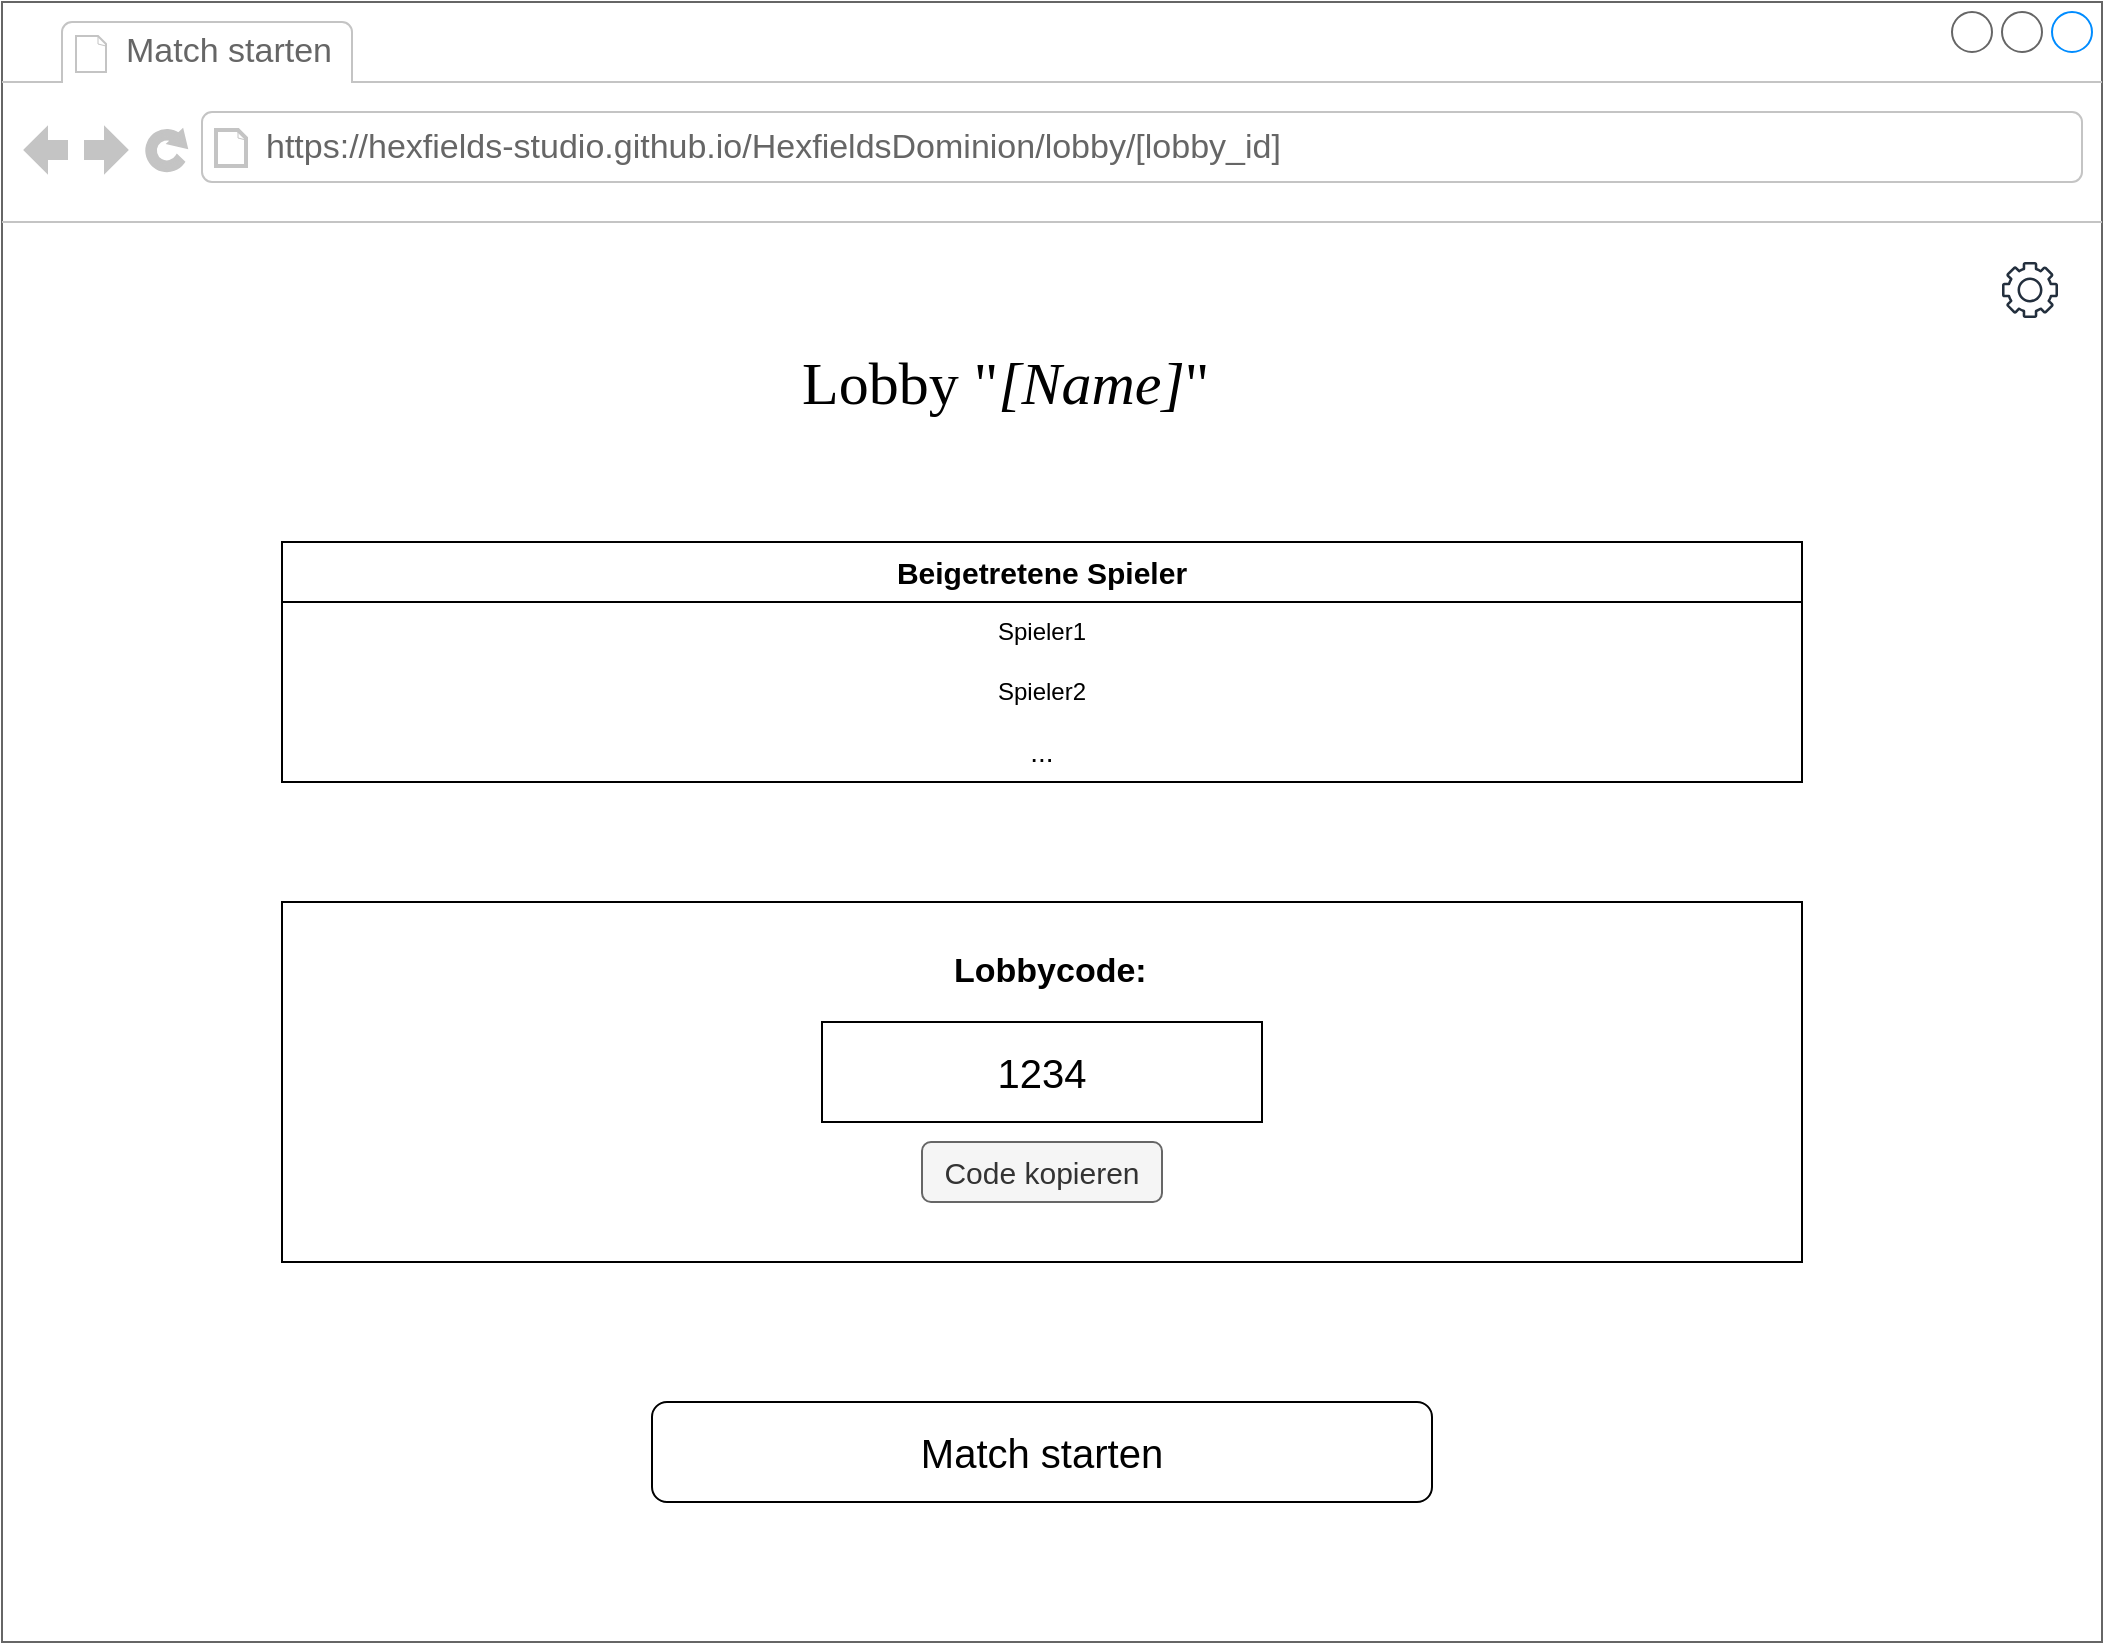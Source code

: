 <mxfile version="28.2.7">
  <diagram name="Page-1" id="2cc2dc42-3aac-f2a9-1cec-7a8b7cbee084">
    <mxGraphModel dx="1554" dy="850" grid="1" gridSize="10" guides="1" tooltips="1" connect="1" arrows="1" fold="1" page="1" pageScale="1" pageWidth="1100" pageHeight="850" background="none" math="0" shadow="0">
      <root>
        <mxCell id="0" />
        <mxCell id="1" parent="0" />
        <mxCell id="7026571954dc6520-1" value="" style="strokeWidth=1;shadow=0;dashed=0;align=center;html=1;shape=mxgraph.mockup.containers.browserWindow;rSize=0;strokeColor=#666666;mainText=,;recursiveResize=0;rounded=0;labelBackgroundColor=none;fontFamily=Verdana;fontSize=12" parent="1" vertex="1">
          <mxGeometry x="30" y="20" width="1050" height="820" as="geometry" />
        </mxCell>
        <mxCell id="0ezgG9I7OVWT-BrZ1D5e-14" value="" style="rounded=0;whiteSpace=wrap;html=1;fillColor=default;" vertex="1" parent="7026571954dc6520-1">
          <mxGeometry x="140" y="450" width="760" height="180" as="geometry" />
        </mxCell>
        <mxCell id="7026571954dc6520-2" value="Match starten" style="strokeWidth=1;shadow=0;dashed=0;align=center;html=1;shape=mxgraph.mockup.containers.anchor;fontSize=17;fontColor=#666666;align=left;" parent="7026571954dc6520-1" vertex="1">
          <mxGeometry x="60" y="12" width="110" height="26" as="geometry" />
        </mxCell>
        <mxCell id="7026571954dc6520-3" value="https://hexfields-studio.github.io/HexfieldsDominion/lobby/[lobby_id]" style="strokeWidth=1;shadow=0;dashed=0;align=center;html=1;shape=mxgraph.mockup.containers.anchor;rSize=0;fontSize=17;fontColor=#666666;align=left;" parent="7026571954dc6520-1" vertex="1">
          <mxGeometry x="130" y="60" width="250" height="26" as="geometry" />
        </mxCell>
        <mxCell id="7026571954dc6520-4" value="Lobby &quot;&lt;i&gt;[Name]&lt;/i&gt;&quot;" style="text;html=1;points=[];align=left;verticalAlign=top;spacingTop=-4;fontSize=30;fontFamily=Verdana" parent="7026571954dc6520-1" vertex="1">
          <mxGeometry x="398" y="170" width="245" height="40" as="geometry" />
        </mxCell>
        <mxCell id="fFjievGGbrHmdc-88DgR-3" value="" style="sketch=0;outlineConnect=0;fontColor=#232F3E;gradientColor=none;fillColor=#232F3D;strokeColor=none;dashed=0;verticalLabelPosition=bottom;verticalAlign=top;align=center;html=1;fontSize=12;fontStyle=0;aspect=fixed;pointerEvents=1;shape=mxgraph.aws4.gear;" parent="7026571954dc6520-1" vertex="1">
          <mxGeometry x="1000" y="130" width="28" height="28" as="geometry" />
        </mxCell>
        <mxCell id="0ezgG9I7OVWT-BrZ1D5e-4" value="&lt;b&gt;&lt;font style=&quot;font-size: 15px;&quot;&gt;Beigetretene Spieler&lt;/font&gt;&lt;/b&gt;" style="swimlane;fontStyle=0;childLayout=stackLayout;horizontal=1;startSize=30;horizontalStack=0;resizeParent=1;resizeParentMax=0;resizeLast=0;collapsible=1;marginBottom=0;whiteSpace=wrap;html=1;" vertex="1" parent="7026571954dc6520-1">
          <mxGeometry x="140" y="270" width="760" height="120" as="geometry">
            <mxRectangle x="140" y="250" width="180" height="30" as="alternateBounds" />
          </mxGeometry>
        </mxCell>
        <mxCell id="0ezgG9I7OVWT-BrZ1D5e-5" value="Spieler1" style="text;strokeColor=none;fillColor=none;align=center;verticalAlign=middle;spacingLeft=4;spacingRight=4;overflow=hidden;points=[[0,0.5],[1,0.5]];portConstraint=eastwest;rotatable=0;whiteSpace=wrap;html=1;" vertex="1" parent="0ezgG9I7OVWT-BrZ1D5e-4">
          <mxGeometry y="30" width="760" height="30" as="geometry" />
        </mxCell>
        <mxCell id="0ezgG9I7OVWT-BrZ1D5e-6" value="Spieler2" style="text;strokeColor=none;fillColor=none;align=center;verticalAlign=middle;spacingLeft=4;spacingRight=4;overflow=hidden;points=[[0,0.5],[1,0.5]];portConstraint=eastwest;rotatable=0;whiteSpace=wrap;html=1;" vertex="1" parent="0ezgG9I7OVWT-BrZ1D5e-4">
          <mxGeometry y="60" width="760" height="30" as="geometry" />
        </mxCell>
        <mxCell id="0ezgG9I7OVWT-BrZ1D5e-7" value="&lt;div align=&quot;center&quot;&gt;&lt;font style=&quot;font-size: 14px;&quot;&gt;...&lt;/font&gt;&lt;/div&gt;" style="text;strokeColor=none;fillColor=none;align=center;verticalAlign=middle;spacingLeft=4;spacingRight=4;overflow=hidden;points=[[0,0.5],[1,0.5]];portConstraint=eastwest;rotatable=0;whiteSpace=wrap;html=1;" vertex="1" parent="0ezgG9I7OVWT-BrZ1D5e-4">
          <mxGeometry y="90" width="760" height="30" as="geometry" />
        </mxCell>
        <mxCell id="0ezgG9I7OVWT-BrZ1D5e-9" value="&lt;font style=&quot;font-size: 20px;&quot;&gt;Match starten&lt;/font&gt;" style="rounded=1;whiteSpace=wrap;html=1;fillColor=light-dark(#FFFFFF,#1A1A1A);" vertex="1" parent="7026571954dc6520-1">
          <mxGeometry x="325" y="700" width="390" height="50" as="geometry" />
        </mxCell>
        <mxCell id="0ezgG9I7OVWT-BrZ1D5e-11" value="&lt;font style=&quot;font-size: 20px; color: light-dark(rgb(0, 0, 0), rgb(230, 230, 230));&quot;&gt;1234&lt;/font&gt;" style="rounded=0;whiteSpace=wrap;html=1;align=center;" vertex="1" parent="7026571954dc6520-1">
          <mxGeometry x="410" y="510" width="220" height="50" as="geometry" />
        </mxCell>
        <mxCell id="0ezgG9I7OVWT-BrZ1D5e-12" value="&lt;b&gt;&lt;font style=&quot;font-size: 17px;&quot;&gt;Lobbycode:&lt;/font&gt;&lt;/b&gt;" style="text;html=1;whiteSpace=wrap;strokeColor=none;fillColor=none;align=left;verticalAlign=middle;rounded=0;" vertex="1" parent="7026571954dc6520-1">
          <mxGeometry x="474" y="470" width="92" height="30" as="geometry" />
        </mxCell>
        <mxCell id="0ezgG9I7OVWT-BrZ1D5e-13" value="&lt;font style=&quot;font-size: 15px;&quot;&gt;Code kopieren&lt;/font&gt;" style="rounded=1;whiteSpace=wrap;html=1;fillColor=#f5f5f5;fontColor=#333333;strokeColor=#666666;" vertex="1" parent="7026571954dc6520-1">
          <mxGeometry x="460" y="570" width="120" height="30" as="geometry" />
        </mxCell>
      </root>
    </mxGraphModel>
  </diagram>
</mxfile>
